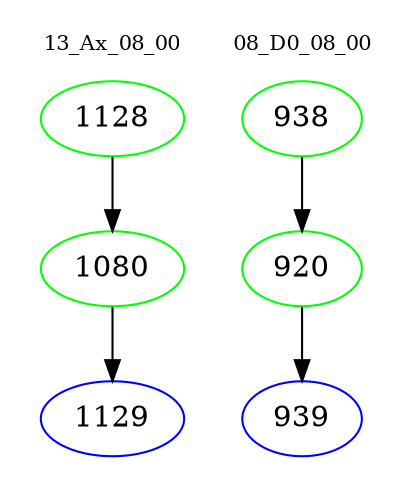 digraph{
subgraph cluster_0 {
color = white
label = "13_Ax_08_00";
fontsize=10;
T0_1128 [label="1128", color="green"]
T0_1128 -> T0_1080 [color="black"]
T0_1080 [label="1080", color="green"]
T0_1080 -> T0_1129 [color="black"]
T0_1129 [label="1129", color="blue"]
}
subgraph cluster_1 {
color = white
label = "08_D0_08_00";
fontsize=10;
T1_938 [label="938", color="green"]
T1_938 -> T1_920 [color="black"]
T1_920 [label="920", color="green"]
T1_920 -> T1_939 [color="black"]
T1_939 [label="939", color="blue"]
}
}
